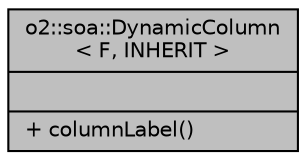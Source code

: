 digraph "o2::soa::DynamicColumn&lt; F, INHERIT &gt;"
{
 // INTERACTIVE_SVG=YES
  bgcolor="transparent";
  edge [fontname="Helvetica",fontsize="10",labelfontname="Helvetica",labelfontsize="10"];
  node [fontname="Helvetica",fontsize="10",shape=record];
  Node1 [label="{o2::soa::DynamicColumn\l\< F, INHERIT \>\n||+ columnLabel()\l}",height=0.2,width=0.4,color="black", fillcolor="grey75", style="filled", fontcolor="black"];
}
